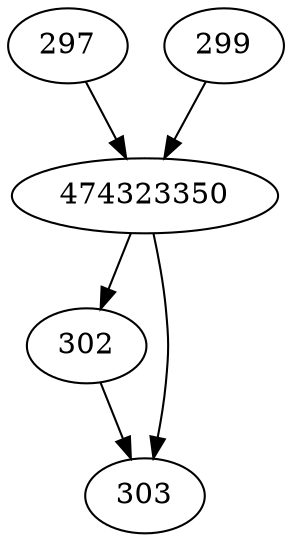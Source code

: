 strict digraph  {
297;
299;
302;
303;
474323350;
297 -> 474323350;
299 -> 474323350;
302 -> 303;
474323350 -> 302;
474323350 -> 303;
}
